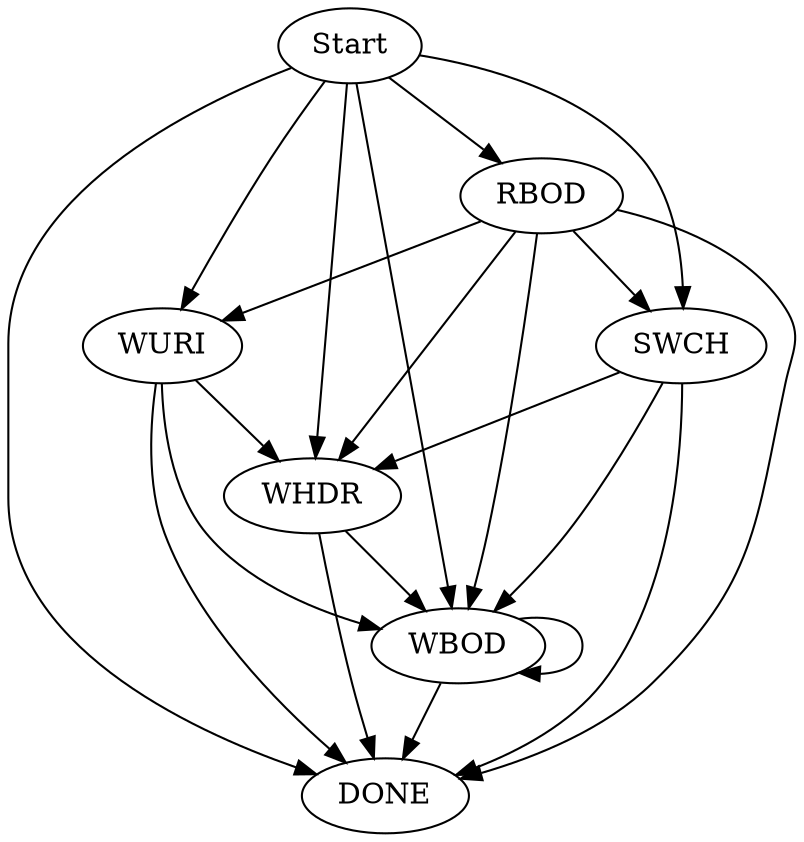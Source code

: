 digraph G {
  Start -> DONE;
  Start -> RBOD;
  Start -> WBOD;
  Start -> WHDR;
  Start -> WURI;
  Start -> SWCH;

  RBOD -> DONE;
  RBOD -> WHDR;
  RBOD -> WURI;
  RBOD -> SWCH;
  RBOD -> WBOD;

  WURI -> WHDR;
  WURI -> WBOD;
  WURI -> DONE;

  WHDR -> DONE;
  WHDR -> WBOD;

  WBOD -> WBOD;
  WBOD -> DONE;

  SWCH -> WHDR;
  SWCH -> WBOD;
  SWCH -> DONE;
}
